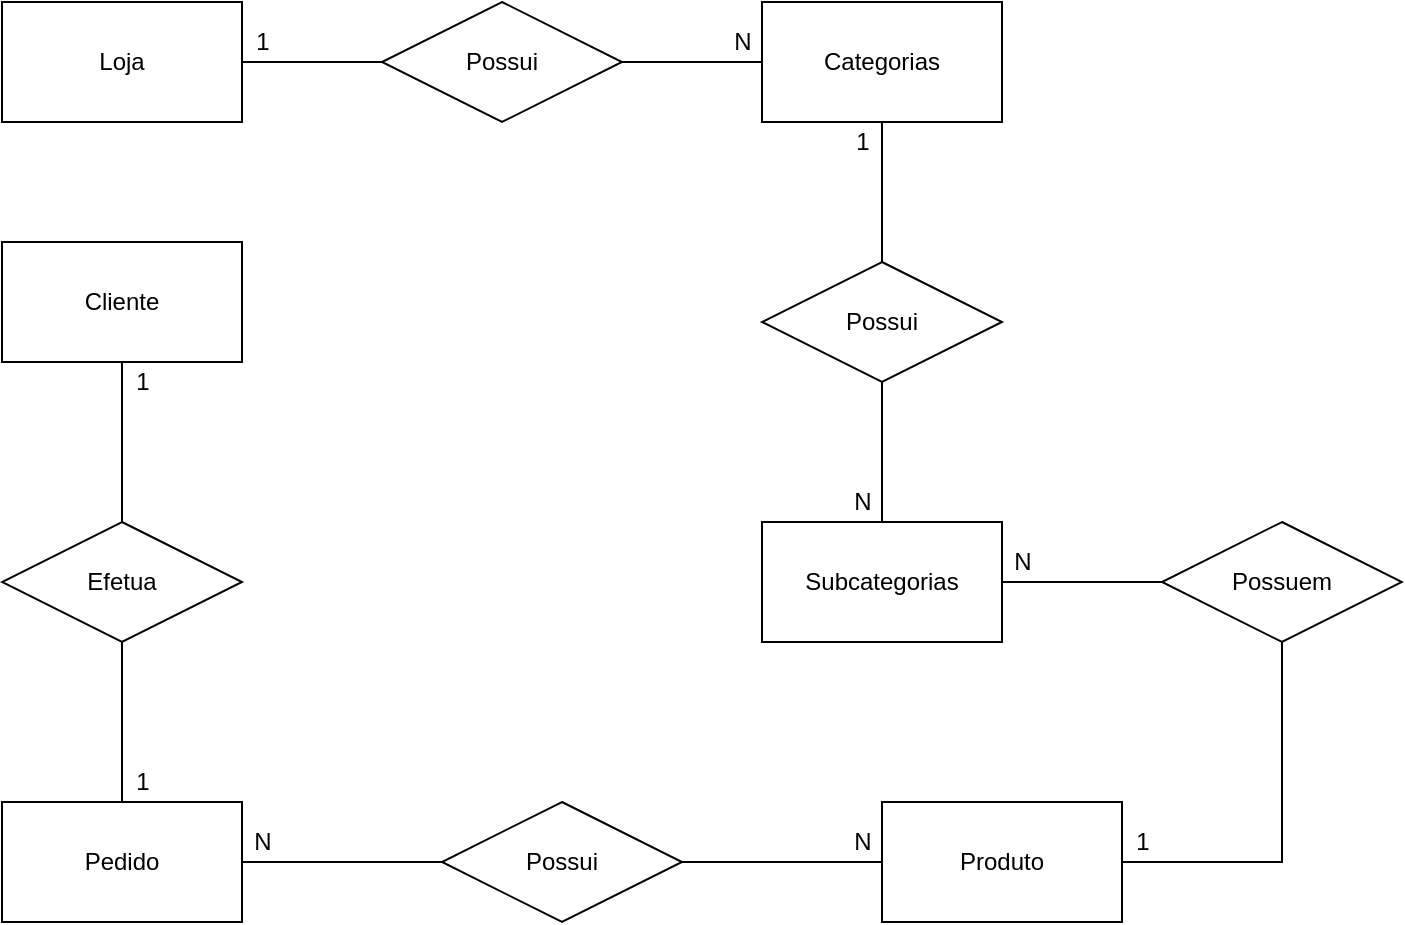 <mxfile version="14.9.3" type="device"><diagram id="YVJNh112Hk_hMFtRqMx4" name="Page-1"><mxGraphModel dx="1038" dy="521" grid="1" gridSize="10" guides="1" tooltips="1" connect="1" arrows="1" fold="1" page="1" pageScale="1" pageWidth="827" pageHeight="1169" math="0" shadow="0"><root><mxCell id="0"/><mxCell id="1" parent="0"/><mxCell id="zXkM2ytQCb9JjDqQxXqB-9" style="edgeStyle=orthogonalEdgeStyle;rounded=0;orthogonalLoop=1;jettySize=auto;html=1;entryX=0;entryY=0.5;entryDx=0;entryDy=0;endArrow=none;endFill=0;" edge="1" parent="1" source="zXkM2ytQCb9JjDqQxXqB-1" target="zXkM2ytQCb9JjDqQxXqB-2"><mxGeometry relative="1" as="geometry"/></mxCell><mxCell id="zXkM2ytQCb9JjDqQxXqB-1" value="Loja" style="rounded=0;whiteSpace=wrap;html=1;" vertex="1" parent="1"><mxGeometry x="120" y="80" width="120" height="60" as="geometry"/></mxCell><mxCell id="zXkM2ytQCb9JjDqQxXqB-2" value="Possui" style="shape=rhombus;perimeter=rhombusPerimeter;whiteSpace=wrap;html=1;align=center;" vertex="1" parent="1"><mxGeometry x="310" y="80" width="120" height="60" as="geometry"/></mxCell><mxCell id="zXkM2ytQCb9JjDqQxXqB-10" style="edgeStyle=orthogonalEdgeStyle;rounded=0;orthogonalLoop=1;jettySize=auto;html=1;entryX=1;entryY=0.5;entryDx=0;entryDy=0;endArrow=none;endFill=0;" edge="1" parent="1" source="zXkM2ytQCb9JjDqQxXqB-3" target="zXkM2ytQCb9JjDqQxXqB-2"><mxGeometry relative="1" as="geometry"/></mxCell><mxCell id="zXkM2ytQCb9JjDqQxXqB-11" style="edgeStyle=orthogonalEdgeStyle;rounded=0;orthogonalLoop=1;jettySize=auto;html=1;entryX=0.5;entryY=0;entryDx=0;entryDy=0;endArrow=none;endFill=0;" edge="1" parent="1" source="zXkM2ytQCb9JjDqQxXqB-3" target="zXkM2ytQCb9JjDqQxXqB-4"><mxGeometry relative="1" as="geometry"/></mxCell><mxCell id="zXkM2ytQCb9JjDqQxXqB-3" value="Categorias" style="rounded=0;whiteSpace=wrap;html=1;" vertex="1" parent="1"><mxGeometry x="500" y="80" width="120" height="60" as="geometry"/></mxCell><mxCell id="zXkM2ytQCb9JjDqQxXqB-12" value="" style="edgeStyle=orthogonalEdgeStyle;rounded=0;orthogonalLoop=1;jettySize=auto;html=1;endArrow=none;endFill=0;" edge="1" parent="1" source="zXkM2ytQCb9JjDqQxXqB-4" target="zXkM2ytQCb9JjDqQxXqB-5"><mxGeometry relative="1" as="geometry"/></mxCell><mxCell id="zXkM2ytQCb9JjDqQxXqB-4" value="Possui" style="shape=rhombus;perimeter=rhombusPerimeter;whiteSpace=wrap;html=1;align=center;" vertex="1" parent="1"><mxGeometry x="500" y="210" width="120" height="60" as="geometry"/></mxCell><mxCell id="zXkM2ytQCb9JjDqQxXqB-33" value="" style="edgeStyle=orthogonalEdgeStyle;rounded=0;orthogonalLoop=1;jettySize=auto;html=1;endArrow=none;endFill=0;" edge="1" parent="1" source="zXkM2ytQCb9JjDqQxXqB-5" target="zXkM2ytQCb9JjDqQxXqB-7"><mxGeometry relative="1" as="geometry"/></mxCell><mxCell id="zXkM2ytQCb9JjDqQxXqB-5" value="Subcategorias" style="rounded=0;whiteSpace=wrap;html=1;" vertex="1" parent="1"><mxGeometry x="500" y="340" width="120" height="60" as="geometry"/></mxCell><mxCell id="zXkM2ytQCb9JjDqQxXqB-7" value="Possuem" style="shape=rhombus;perimeter=rhombusPerimeter;whiteSpace=wrap;html=1;align=center;" vertex="1" parent="1"><mxGeometry x="700" y="340" width="120" height="60" as="geometry"/></mxCell><mxCell id="zXkM2ytQCb9JjDqQxXqB-15" value="Cliente" style="rounded=0;whiteSpace=wrap;html=1;" vertex="1" parent="1"><mxGeometry x="120" y="200" width="120" height="60" as="geometry"/></mxCell><mxCell id="zXkM2ytQCb9JjDqQxXqB-18" value="" style="edgeStyle=orthogonalEdgeStyle;rounded=0;orthogonalLoop=1;jettySize=auto;html=1;endArrow=none;endFill=0;" edge="1" parent="1" source="zXkM2ytQCb9JjDqQxXqB-16" target="zXkM2ytQCb9JjDqQxXqB-17"><mxGeometry relative="1" as="geometry"/></mxCell><mxCell id="zXkM2ytQCb9JjDqQxXqB-19" value="" style="edgeStyle=orthogonalEdgeStyle;rounded=0;orthogonalLoop=1;jettySize=auto;html=1;endArrow=none;endFill=0;" edge="1" parent="1" source="zXkM2ytQCb9JjDqQxXqB-16" target="zXkM2ytQCb9JjDqQxXqB-15"><mxGeometry relative="1" as="geometry"/></mxCell><mxCell id="zXkM2ytQCb9JjDqQxXqB-16" value="Efetua" style="shape=rhombus;perimeter=rhombusPerimeter;whiteSpace=wrap;html=1;align=center;" vertex="1" parent="1"><mxGeometry x="120" y="340" width="120" height="60" as="geometry"/></mxCell><mxCell id="zXkM2ytQCb9JjDqQxXqB-17" value="Pedido" style="rounded=0;whiteSpace=wrap;html=1;" vertex="1" parent="1"><mxGeometry x="120" y="480" width="120" height="60" as="geometry"/></mxCell><mxCell id="zXkM2ytQCb9JjDqQxXqB-23" value="" style="edgeStyle=orthogonalEdgeStyle;rounded=0;orthogonalLoop=1;jettySize=auto;html=1;endArrow=none;endFill=0;" edge="1" parent="1" source="zXkM2ytQCb9JjDqQxXqB-20" target="zXkM2ytQCb9JjDqQxXqB-17"><mxGeometry relative="1" as="geometry"/></mxCell><mxCell id="zXkM2ytQCb9JjDqQxXqB-20" value="Possui" style="shape=rhombus;perimeter=rhombusPerimeter;whiteSpace=wrap;html=1;align=center;" vertex="1" parent="1"><mxGeometry x="340" y="480" width="120" height="60" as="geometry"/></mxCell><mxCell id="zXkM2ytQCb9JjDqQxXqB-22" value="" style="edgeStyle=orthogonalEdgeStyle;rounded=0;orthogonalLoop=1;jettySize=auto;html=1;endArrow=none;endFill=0;" edge="1" parent="1" source="zXkM2ytQCb9JjDqQxXqB-21" target="zXkM2ytQCb9JjDqQxXqB-20"><mxGeometry relative="1" as="geometry"/></mxCell><mxCell id="zXkM2ytQCb9JjDqQxXqB-36" style="edgeStyle=orthogonalEdgeStyle;rounded=0;orthogonalLoop=1;jettySize=auto;html=1;entryX=0.5;entryY=1;entryDx=0;entryDy=0;endArrow=none;endFill=0;" edge="1" parent="1" source="zXkM2ytQCb9JjDqQxXqB-21" target="zXkM2ytQCb9JjDqQxXqB-7"><mxGeometry relative="1" as="geometry"/></mxCell><mxCell id="zXkM2ytQCb9JjDqQxXqB-21" value="Produto" style="rounded=0;whiteSpace=wrap;html=1;" vertex="1" parent="1"><mxGeometry x="560" y="480" width="120" height="60" as="geometry"/></mxCell><mxCell id="zXkM2ytQCb9JjDqQxXqB-24" value="1" style="text;html=1;align=center;verticalAlign=middle;resizable=0;points=[];autosize=1;strokeColor=none;" vertex="1" parent="1"><mxGeometry x="240" y="90" width="20" height="20" as="geometry"/></mxCell><mxCell id="zXkM2ytQCb9JjDqQxXqB-25" value="1" style="text;html=1;align=center;verticalAlign=middle;resizable=0;points=[];autosize=1;strokeColor=none;" vertex="1" parent="1"><mxGeometry x="180" y="260" width="20" height="20" as="geometry"/></mxCell><mxCell id="zXkM2ytQCb9JjDqQxXqB-26" value="1" style="text;html=1;align=center;verticalAlign=middle;resizable=0;points=[];autosize=1;strokeColor=none;" vertex="1" parent="1"><mxGeometry x="180" y="460" width="20" height="20" as="geometry"/></mxCell><mxCell id="zXkM2ytQCb9JjDqQxXqB-27" value="N" style="text;html=1;align=center;verticalAlign=middle;resizable=0;points=[];autosize=1;strokeColor=none;" vertex="1" parent="1"><mxGeometry x="480" y="90" width="20" height="20" as="geometry"/></mxCell><mxCell id="zXkM2ytQCb9JjDqQxXqB-29" value="N" style="text;html=1;align=center;verticalAlign=middle;resizable=0;points=[];autosize=1;strokeColor=none;" vertex="1" parent="1"><mxGeometry x="540" y="320" width="20" height="20" as="geometry"/></mxCell><mxCell id="zXkM2ytQCb9JjDqQxXqB-30" value="N" style="text;html=1;align=center;verticalAlign=middle;resizable=0;points=[];autosize=1;strokeColor=none;" vertex="1" parent="1"><mxGeometry x="540" y="490" width="20" height="20" as="geometry"/></mxCell><mxCell id="zXkM2ytQCb9JjDqQxXqB-34" value="1" style="text;html=1;align=center;verticalAlign=middle;resizable=0;points=[];autosize=1;strokeColor=none;" vertex="1" parent="1"><mxGeometry x="540" y="140" width="20" height="20" as="geometry"/></mxCell><mxCell id="zXkM2ytQCb9JjDqQxXqB-35" value="N" style="text;html=1;align=center;verticalAlign=middle;resizable=0;points=[];autosize=1;strokeColor=none;" vertex="1" parent="1"><mxGeometry x="240" y="490" width="20" height="20" as="geometry"/></mxCell><mxCell id="zXkM2ytQCb9JjDqQxXqB-37" value="1" style="text;html=1;align=center;verticalAlign=middle;resizable=0;points=[];autosize=1;strokeColor=none;" vertex="1" parent="1"><mxGeometry x="680" y="490" width="20" height="20" as="geometry"/></mxCell><mxCell id="zXkM2ytQCb9JjDqQxXqB-38" value="N" style="text;html=1;align=center;verticalAlign=middle;resizable=0;points=[];autosize=1;strokeColor=none;" vertex="1" parent="1"><mxGeometry x="620" y="350" width="20" height="20" as="geometry"/></mxCell></root></mxGraphModel></diagram></mxfile>